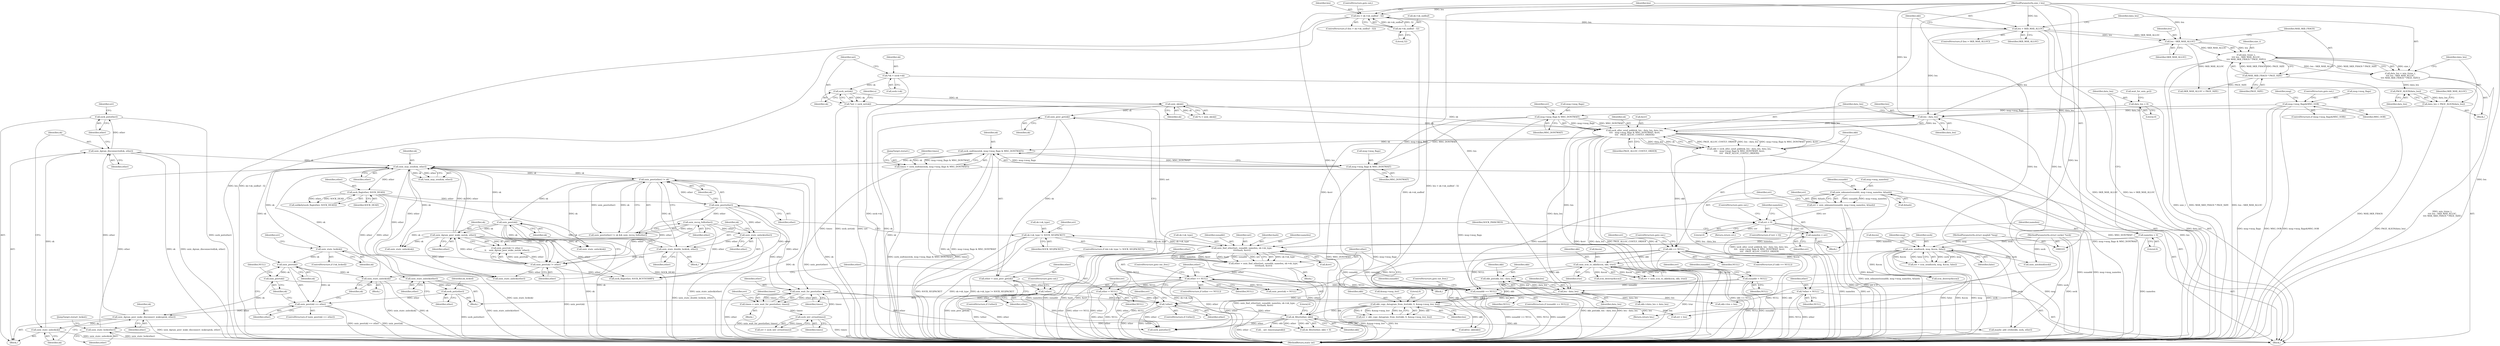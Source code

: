 digraph "0_linux_7d267278a9ece963d77eefec61630223fce08c6c_2@pointer" {
"1000433" [label="(Call,sock_put(other))"];
"1000430" [label="(Call,unix_dgram_disconnected(sk, other))"];
"1000428" [label="(Call,unix_state_unlock(sk))"];
"1000425" [label="(Call,unix_dgram_peer_wake_disconnect_wakeup(sk, other))"];
"1000422" [label="(Call,unix_peer(sk))"];
"1000417" [label="(Call,unix_peer(sk))"];
"1000393" [label="(Call,unix_may_send(sk, other))"];
"1000332" [label="(Call,sock_sndtimeo(sk, msg->msg_flags & MSG_DONTWAIT))"];
"1000266" [label="(Call,sock_alloc_send_pskb(sk, len - data_len, data_len,\n\t\t\t\t   msg->msg_flags & MSG_DONTWAIT, &err,\n\t\t\t\t   PAGE_ALLOC_COSTLY_ORDER))"];
"1000122" [label="(Call,unix_sk(sk))"];
"1000117" [label="(Call,sock_net(sk))"];
"1000109" [label="(Call,*sk = sock->sk)"];
"1000202" [label="(Call,unix_peer_get(sk))"];
"1000268" [label="(Call,len - data_len)"];
"1000250" [label="(Call,len - SKB_MAX_ALLOC)"];
"1000242" [label="(Call,len > SKB_MAX_ALLOC)"];
"1000233" [label="(Call,len > sk->sk_sndbuf - 32)"];
"1000106" [label="(MethodParameterIn,size_t len)"];
"1000235" [label="(Call,sk->sk_sndbuf - 32)"];
"1000139" [label="(Call,data_len = 0)"];
"1000256" [label="(Call,data_len = PAGE_ALIGN(data_len))"];
"1000258" [label="(Call,PAGE_ALIGN(data_len))"];
"1000246" [label="(Call,data_len = min_t(size_t,\n\t\t\t\t len - SKB_MAX_ALLOC,\n\t\t\t\t MAX_SKB_FRAGS * PAGE_SIZE))"];
"1000248" [label="(Call,min_t(size_t,\n\t\t\t\t len - SKB_MAX_ALLOC,\n\t\t\t\t MAX_SKB_FRAGS * PAGE_SIZE))"];
"1000253" [label="(Call,MAX_SKB_FRAGS * PAGE_SIZE)"];
"1000272" [label="(Call,msg->msg_flags & MSG_DONTWAIT)"];
"1000163" [label="(Call,msg->msg_flags&MSG_OOB)"];
"1000334" [label="(Call,msg->msg_flags & MSG_DONTWAIT)"];
"1000519" [label="(Call,unix_peer(sk))"];
"1000483" [label="(Call,unix_peer(other) != sk)"];
"1000484" [label="(Call,unix_peer(other))"];
"1000399" [label="(Call,sock_flag(other, SOCK_DEAD))"];
"1000513" [label="(Call,unix_state_double_lock(sk, other))"];
"1000511" [label="(Call,unix_state_unlock(other))"];
"1000487" [label="(Call,unix_recvq_full(other))"];
"1000522" [label="(Call,unix_dgram_peer_wake_me(sk, other))"];
"1000518" [label="(Call,unix_peer(sk) != other)"];
"1000441" [label="(Call,unix_state_unlock(sk))"];
"1000384" [label="(Call,unix_state_lock(other))"];
"1000372" [label="(Call,sk_filter(other, skb))"];
"1000341" [label="(Call,!other)"];
"1000125" [label="(Call,*other = NULL)"];
"1000495" [label="(Call,unix_wait_for_peer(other, timeo))"];
"1000330" [label="(Call,timeo = sock_sndtimeo(sk, msg->msg_flags & MSG_DONTWAIT))"];
"1000500" [label="(Call,sock_intr_errno(timeo))"];
"1000493" [label="(Call,timeo = unix_wait_for_peer(other, timeo))"];
"1000205" [label="(Call,!other)"];
"1000200" [label="(Call,other = unix_peer_get(sk))"];
"1000443" [label="(Call,other = NULL)"];
"1000366" [label="(Call,other == NULL)"];
"1000353" [label="(Call,other = unix_find_other(net, sunaddr, namelen, sk->sk_type,\n\t\t\t\t\thash, &err))"];
"1000355" [label="(Call,unix_find_other(net, sunaddr, namelen, sk->sk_type,\n\t\t\t\t\thash, &err))"];
"1000115" [label="(Call,*net = sock_net(sk))"];
"1000349" [label="(Call,sunaddr == NULL)"];
"1000193" [label="(Call,sunaddr = NULL)"];
"1000176" [label="(Call,unix_mkname(sunaddr, msg->msg_namelen, &hash))"];
"1000281" [label="(Call,skb == NULL)"];
"1000264" [label="(Call,skb = sock_alloc_send_pskb(sk, len - data_len, data_len,\n\t\t\t\t   msg->msg_flags & MSG_DONTWAIT, &err,\n\t\t\t\t   PAGE_ALLOC_COSTLY_ORDER))"];
"1000129" [label="(Call,namelen = 0)"];
"1000188" [label="(Call,namelen = err)"];
"1000184" [label="(Call,err < 0)"];
"1000174" [label="(Call,err = unix_mkname(sunaddr, msg->msg_namelen, &hash))"];
"1000462" [label="(Call,sk->sk_type != SOCK_SEQPACKET)"];
"1000319" [label="(Call,skb_copy_datagram_from_iter(skb, 0, &msg->msg_iter, len))"];
"1000302" [label="(Call,skb_put(skb, len - data_len))"];
"1000287" [label="(Call,unix_scm_to_skb(&scm, skb, true))"];
"1000146" [label="(Call,scm_send(sock, msg, &scm, false))"];
"1000104" [label="(MethodParameterIn,struct socket *sock)"];
"1000105" [label="(MethodParameterIn,struct msghdr *msg)"];
"1000304" [label="(Call,len - data_len)"];
"1000410" [label="(Call,unix_state_lock(sk))"];
"1000416" [label="(Call,unix_peer(sk) == other)"];
"1000405" [label="(Call,sock_put(other))"];
"1000403" [label="(Call,unix_state_unlock(other))"];
"1000342" [label="(Identifier,other)"];
"1000177" [label="(Identifier,sunaddr)"];
"1000305" [label="(Identifier,len)"];
"1000333" [label="(Identifier,sk)"];
"1000111" [label="(Call,sock->sk)"];
"1000321" [label="(Literal,0)"];
"1000235" [label="(Call,sk->sk_sndbuf - 32)"];
"1000350" [label="(Identifier,sunaddr)"];
"1000358" [label="(Identifier,namelen)"];
"1000469" [label="(Identifier,err)"];
"1000236" [label="(Call,sk->sk_sndbuf)"];
"1000485" [label="(Identifier,other)"];
"1000493" [label="(Call,timeo = unix_wait_for_peer(other, timeo))"];
"1000372" [label="(Call,sk_filter(other, skb))"];
"1000247" [label="(Identifier,data_len)"];
"1000496" [label="(Identifier,other)"];
"1000116" [label="(Identifier,net)"];
"1000375" [label="(Literal,0)"];
"1000400" [label="(Identifier,other)"];
"1000326" [label="(Identifier,len)"];
"1000171" [label="(Identifier,msg)"];
"1000288" [label="(Call,&scm)"];
"1000512" [label="(Identifier,other)"];
"1000443" [label="(Call,other = NULL)"];
"1000395" [label="(Identifier,other)"];
"1000234" [label="(Identifier,len)"];
"1000354" [label="(Identifier,other)"];
"1000131" [label="(Literal,0)"];
"1000415" [label="(ControlStructure,if (unix_peer(sk) == other))"];
"1000240" [label="(ControlStructure,goto out;)"];
"1000265" [label="(Identifier,skb)"];
"1000402" [label="(Block,)"];
"1000268" [label="(Call,len - data_len)"];
"1000304" [label="(Call,len - data_len)"];
"1000422" [label="(Call,unix_peer(sk))"];
"1000203" [label="(Identifier,sk)"];
"1000250" [label="(Call,len - SKB_MAX_ALLOC)"];
"1000232" [label="(ControlStructure,if (len > sk->sk_sndbuf - 32))"];
"1000403" [label="(Call,unix_state_unlock(other))"];
"1000462" [label="(Call,sk->sk_type != SOCK_SEQPACKET)"];
"1000285" [label="(Call,err = unix_scm_to_skb(&scm, skb, true))"];
"1000431" [label="(Identifier,sk)"];
"1000522" [label="(Call,unix_dgram_peer_wake_me(sk, other))"];
"1000520" [label="(Identifier,sk)"];
"1000445" [label="(Identifier,NULL)"];
"1000510" [label="(Block,)"];
"1000392" [label="(Call,!unix_may_send(sk, other))"];
"1000277" [label="(Call,&err)"];
"1000514" [label="(Identifier,sk)"];
"1000494" [label="(Identifier,timeo)"];
"1000255" [label="(Identifier,PAGE_SIZE)"];
"1000281" [label="(Call,skb == NULL)"];
"1000602" [label="(Call,scm_destroy(&scm))"];
"1000266" [label="(Call,sock_alloc_send_pskb(sk, len - data_len, data_len,\n\t\t\t\t   msg->msg_flags & MSG_DONTWAIT, &err,\n\t\t\t\t   PAGE_ALLOC_COSTLY_ORDER))"];
"1000269" [label="(Identifier,len)"];
"1000258" [label="(Call,PAGE_ALIGN(data_len))"];
"1000359" [label="(Call,sk->sk_type)"];
"1000413" [label="(Identifier,err)"];
"1000592" [label="(Call,unix_state_unlock(other))"];
"1000406" [label="(Identifier,other)"];
"1000147" [label="(Identifier,sock)"];
"1000498" [label="(Call,err = sock_intr_errno(timeo))"];
"1000595" [label="(Call,kfree_skb(skb))"];
"1000184" [label="(Call,err < 0)"];
"1000345" [label="(Identifier,err)"];
"1000118" [label="(Identifier,sk)"];
"1000104" [label="(MethodParameterIn,struct socket *sock)"];
"1000193" [label="(Call,sunaddr = NULL)"];
"1000320" [label="(Identifier,skb)"];
"1000420" [label="(Block,)"];
"1000357" [label="(Identifier,sunaddr)"];
"1000605" [label="(Return,return err;)"];
"1000109" [label="(Call,*sk = sock->sk)"];
"1000386" [label="(JumpTarget,restart_locked:)"];
"1000233" [label="(Call,len > sk->sk_sndbuf - 32)"];
"1000272" [label="(Call,msg->msg_flags & MSG_DONTWAIT)"];
"1000110" [label="(Identifier,sk)"];
"1000461" [label="(ControlStructure,if (sk->sk_type != SOCK_SEQPACKET))"];
"1000278" [label="(Identifier,err)"];
"1000262" [label="(Identifier,SKB_MAX_ALLOC)"];
"1000335" [label="(Call,msg->msg_flags)"];
"1000429" [label="(Identifier,sk)"];
"1000183" [label="(ControlStructure,if (err < 0))"];
"1000241" [label="(ControlStructure,if (len > SKB_MAX_ALLOC))"];
"1000495" [label="(Call,unix_wait_for_peer(other, timeo))"];
"1000151" [label="(Identifier,false)"];
"1000517" [label="(Call,unix_peer(sk) != other ||\n\t\t    unix_dgram_peer_wake_me(sk, other))"];
"1000348" [label="(ControlStructure,if (sunaddr == NULL))"];
"1000511" [label="(Call,unix_state_unlock(other))"];
"1000271" [label="(Identifier,data_len)"];
"1000249" [label="(Identifier,size_t)"];
"1000303" [label="(Identifier,skb)"];
"1000366" [label="(Call,other == NULL)"];
"1000192" [label="(Block,)"];
"1000500" [label="(Call,sock_intr_errno(timeo))"];
"1000548" [label="(Call,sock_flag(other, SOCK_RCVTSTAMP))"];
"1000322" [label="(Call,&msg->msg_iter)"];
"1000317" [label="(Call,err = skb_copy_datagram_from_iter(skb, 0, &msg->msg_iter, len))"];
"1000139" [label="(Call,data_len = 0)"];
"1000187" [label="(ControlStructure,goto out;)"];
"1000307" [label="(Call,skb->data_len = data_len)"];
"1000173" [label="(Block,)"];
"1000421" [label="(Call,unix_peer(sk) = NULL)"];
"1000115" [label="(Call,*net = sock_net(sk))"];
"1000280" [label="(ControlStructure,if (skb == NULL))"];
"1000270" [label="(Identifier,data_len)"];
"1000332" [label="(Call,sock_sndtimeo(sk, msg->msg_flags & MSG_DONTWAIT))"];
"1000343" [label="(Block,)"];
"1000338" [label="(Identifier,MSG_DONTWAIT)"];
"1000264" [label="(Call,skb = sock_alloc_send_pskb(sk, len - data_len, data_len,\n\t\t\t\t   msg->msg_flags & MSG_DONTWAIT, &err,\n\t\t\t\t   PAGE_ALLOC_COSTLY_ORDER))"];
"1000425" [label="(Call,unix_dgram_peer_wake_disconnect_wakeup(sk, other))"];
"1000466" [label="(Identifier,SOCK_SEQPACKET)"];
"1000393" [label="(Call,unix_may_send(sk, other))"];
"1000273" [label="(Call,msg->msg_flags)"];
"1000368" [label="(Identifier,NULL)"];
"1000405" [label="(Call,sock_put(other))"];
"1000309" [label="(Identifier,skb)"];
"1000130" [label="(Identifier,namelen)"];
"1000205" [label="(Call,!other)"];
"1000206" [label="(Identifier,other)"];
"1000129" [label="(Call,namelen = 0)"];
"1000194" [label="(Identifier,sunaddr)"];
"1000353" [label="(Call,other = unix_find_other(net, sunaddr, namelen, sk->sk_type,\n\t\t\t\t\thash, &err))"];
"1000284" [label="(ControlStructure,goto out;)"];
"1000416" [label="(Call,unix_peer(sk) == other)"];
"1000407" [label="(ControlStructure,if (!sk_locked))"];
"1000497" [label="(Identifier,timeo)"];
"1000409" [label="(Identifier,sk_locked)"];
"1000211" [label="(Identifier,SOCK_PASSCRED)"];
"1000398" [label="(Call,unlikely(sock_flag(other, SOCK_DEAD)))"];
"1000174" [label="(Call,err = unix_mkname(sunaddr, msg->msg_namelen, &hash))"];
"1000175" [label="(Identifier,err)"];
"1000424" [label="(Identifier,NULL)"];
"1000202" [label="(Call,unix_peer_get(sk))"];
"1000106" [label="(MethodParameterIn,size_t len)"];
"1000185" [label="(Identifier,err)"];
"1000340" [label="(ControlStructure,if (!other))"];
"1000168" [label="(ControlStructure,goto out;)"];
"1000411" [label="(Identifier,sk)"];
"1000585" [label="(Return,return len;)"];
"1000259" [label="(Identifier,data_len)"];
"1000524" [label="(Identifier,other)"];
"1000499" [label="(Identifier,err)"];
"1000188" [label="(Call,namelen = err)"];
"1000419" [label="(Identifier,other)"];
"1000189" [label="(Identifier,namelen)"];
"1000463" [label="(Call,sk->sk_type)"];
"1000302" [label="(Call,skb_put(skb, len - data_len))"];
"1000162" [label="(ControlStructure,if (msg->msg_flags&MSG_OOB))"];
"1000513" [label="(Call,unix_state_double_lock(sk, other))"];
"1000283" [label="(Identifier,NULL)"];
"1000367" [label="(Identifier,other)"];
"1000600" [label="(Call,sock_put(other))"];
"1000484" [label="(Call,unix_peer(other))"];
"1000267" [label="(Identifier,sk)"];
"1000486" [label="(Identifier,sk)"];
"1000245" [label="(Block,)"];
"1000254" [label="(Identifier,MAX_SKB_FRAGS)"];
"1000276" [label="(Identifier,MSG_DONTWAIT)"];
"1000501" [label="(Identifier,timeo)"];
"1000545" [label="(Call,unix_state_unlock(sk))"];
"1000291" [label="(Identifier,true)"];
"1000279" [label="(Identifier,PAGE_ALLOC_COSTLY_ORDER)"];
"1000146" [label="(Call,scm_send(sock, msg, &scm, false))"];
"1000190" [label="(Identifier,err)"];
"1000141" [label="(Literal,0)"];
"1000492" [label="(Block,)"];
"1000385" [label="(Identifier,other)"];
"1000341" [label="(Call,!other)"];
"1000433" [label="(Call,sock_put(other))"];
"1000121" [label="(Identifier,u)"];
"1000149" [label="(Call,&scm)"];
"1000207" [label="(ControlStructure,goto out;)"];
"1000120" [label="(Call,*u = unix_sk(sk))"];
"1000401" [label="(Identifier,SOCK_DEAD)"];
"1000483" [label="(Call,unix_peer(other) != sk)"];
"1000256" [label="(Call,data_len = PAGE_ALIGN(data_len))"];
"1000377" [label="(Call,err = len)"];
"1000428" [label="(Call,unix_state_unlock(sk))"];
"1000224" [label="(Call,unix_autobind(sock))"];
"1000246" [label="(Call,data_len = min_t(size_t,\n\t\t\t\t len - SKB_MAX_ALLOC,\n\t\t\t\t MAX_SKB_FRAGS * PAGE_SIZE))"];
"1000239" [label="(Literal,32)"];
"1000523" [label="(Identifier,sk)"];
"1000351" [label="(Identifier,NULL)"];
"1000195" [label="(Identifier,NULL)"];
"1000107" [label="(Block,)"];
"1000356" [label="(Identifier,net)"];
"1000282" [label="(Identifier,skb)"];
"1000362" [label="(Identifier,hash)"];
"1000181" [label="(Call,&hash)"];
"1000167" [label="(Identifier,MSG_OOB)"];
"1000519" [label="(Call,unix_peer(sk))"];
"1000178" [label="(Call,msg->msg_namelen)"];
"1000243" [label="(Identifier,len)"];
"1000253" [label="(Call,MAX_SKB_FRAGS * PAGE_SIZE)"];
"1000410" [label="(Call,unix_state_lock(sk))"];
"1000394" [label="(Identifier,sk)"];
"1000373" [label="(Identifier,other)"];
"1000290" [label="(Identifier,skb)"];
"1000426" [label="(Identifier,sk)"];
"1000352" [label="(ControlStructure,goto out_free;)"];
"1000204" [label="(ControlStructure,if (!other))"];
"1000404" [label="(Identifier,other)"];
"1000186" [label="(Literal,0)"];
"1000349" [label="(Call,sunaddr == NULL)"];
"1000447" [label="(Identifier,err)"];
"1000440" [label="(Block,)"];
"1000553" [label="(Call,maybe_add_creds(skb, sock, other))"];
"1000334" [label="(Call,msg->msg_flags & MSG_DONTWAIT)"];
"1000176" [label="(Call,unix_mkname(sunaddr, msg->msg_namelen, &hash))"];
"1000261" [label="(Call,SKB_MAX_ALLOC < PAGE_SIZE)"];
"1000330" [label="(Call,timeo = sock_sndtimeo(sk, msg->msg_flags & MSG_DONTWAIT))"];
"1000257" [label="(Identifier,data_len)"];
"1000444" [label="(Identifier,other)"];
"1000365" [label="(ControlStructure,if (other == NULL))"];
"1000148" [label="(Identifier,msg)"];
"1000163" [label="(Call,msg->msg_flags&MSG_OOB)"];
"1000482" [label="(Call,unix_peer(other) != sk && unix_recvq_full(other))"];
"1000244" [label="(Identifier,SKB_MAX_ALLOC)"];
"1000521" [label="(Identifier,other)"];
"1000590" [label="(Call,unix_state_unlock(sk))"];
"1000117" [label="(Call,sock_net(sk))"];
"1000436" [label="(Identifier,err)"];
"1000312" [label="(Call,skb->len = len)"];
"1000384" [label="(Call,unix_state_lock(other))"];
"1000369" [label="(ControlStructure,goto out_free;)"];
"1000140" [label="(Identifier,data_len)"];
"1000127" [label="(Identifier,NULL)"];
"1000518" [label="(Call,unix_peer(sk) != other)"];
"1000252" [label="(Identifier,SKB_MAX_ALLOC)"];
"1000339" [label="(JumpTarget,restart:)"];
"1000399" [label="(Call,sock_flag(other, SOCK_DEAD))"];
"1000434" [label="(Identifier,other)"];
"1000371" [label="(Call,sk_filter(other, skb) < 0)"];
"1000487" [label="(Call,unix_recvq_full(other))"];
"1000441" [label="(Call,unix_state_unlock(sk))"];
"1000144" [label="(Call,err = scm_send(sock, msg, &scm, false))"];
"1000126" [label="(Identifier,other)"];
"1000442" [label="(Identifier,sk)"];
"1000201" [label="(Identifier,other)"];
"1000427" [label="(Identifier,other)"];
"1000242" [label="(Call,len > SKB_MAX_ALLOC)"];
"1000319" [label="(Call,skb_copy_datagram_from_iter(skb, 0, &msg->msg_iter, len))"];
"1000363" [label="(Call,&err)"];
"1000430" [label="(Call,unix_dgram_disconnected(sk, other))"];
"1000164" [label="(Call,msg->msg_flags)"];
"1000607" [label="(MethodReturn,static int)"];
"1000374" [label="(Identifier,skb)"];
"1000125" [label="(Call,*other = NULL)"];
"1000331" [label="(Identifier,timeo)"];
"1000306" [label="(Identifier,data_len)"];
"1000582" [label="(Call,scm_destroy(&scm))"];
"1000423" [label="(Identifier,sk)"];
"1000355" [label="(Call,unix_find_other(net, sunaddr, namelen, sk->sk_type,\n\t\t\t\t\thash, &err))"];
"1000432" [label="(Identifier,other)"];
"1000123" [label="(Identifier,sk)"];
"1000200" [label="(Call,other = unix_peer_get(sk))"];
"1000417" [label="(Call,unix_peer(sk))"];
"1000251" [label="(Identifier,len)"];
"1000197" [label="(Identifier,err)"];
"1000286" [label="(Identifier,err)"];
"1000287" [label="(Call,unix_scm_to_skb(&scm, skb, true))"];
"1000105" [label="(MethodParameterIn,struct msghdr *msg)"];
"1000248" [label="(Call,min_t(size_t,\n\t\t\t\t len - SKB_MAX_ALLOC,\n\t\t\t\t MAX_SKB_FRAGS * PAGE_SIZE))"];
"1000488" [label="(Identifier,other)"];
"1000515" [label="(Identifier,other)"];
"1000418" [label="(Identifier,sk)"];
"1000122" [label="(Call,unix_sk(sk))"];
"1000551" [label="(Call,__net_timestamp(skb))"];
"1000143" [label="(Call,wait_for_unix_gc())"];
"1000433" -> "1000420"  [label="AST: "];
"1000433" -> "1000434"  [label="CFG: "];
"1000434" -> "1000433"  [label="AST: "];
"1000436" -> "1000433"  [label="CFG: "];
"1000433" -> "1000607"  [label="DDG: sock_put(other)"];
"1000430" -> "1000433"  [label="DDG: other"];
"1000430" -> "1000420"  [label="AST: "];
"1000430" -> "1000432"  [label="CFG: "];
"1000431" -> "1000430"  [label="AST: "];
"1000432" -> "1000430"  [label="AST: "];
"1000434" -> "1000430"  [label="CFG: "];
"1000430" -> "1000607"  [label="DDG: sk"];
"1000430" -> "1000607"  [label="DDG: unix_dgram_disconnected(sk, other)"];
"1000430" -> "1000393"  [label="DDG: sk"];
"1000428" -> "1000430"  [label="DDG: sk"];
"1000425" -> "1000430"  [label="DDG: other"];
"1000428" -> "1000420"  [label="AST: "];
"1000428" -> "1000429"  [label="CFG: "];
"1000429" -> "1000428"  [label="AST: "];
"1000431" -> "1000428"  [label="CFG: "];
"1000428" -> "1000607"  [label="DDG: unix_state_unlock(sk)"];
"1000425" -> "1000428"  [label="DDG: sk"];
"1000425" -> "1000420"  [label="AST: "];
"1000425" -> "1000427"  [label="CFG: "];
"1000426" -> "1000425"  [label="AST: "];
"1000427" -> "1000425"  [label="AST: "];
"1000429" -> "1000425"  [label="CFG: "];
"1000425" -> "1000607"  [label="DDG: unix_dgram_peer_wake_disconnect_wakeup(sk, other)"];
"1000422" -> "1000425"  [label="DDG: sk"];
"1000416" -> "1000425"  [label="DDG: other"];
"1000422" -> "1000421"  [label="AST: "];
"1000422" -> "1000423"  [label="CFG: "];
"1000423" -> "1000422"  [label="AST: "];
"1000424" -> "1000422"  [label="CFG: "];
"1000417" -> "1000422"  [label="DDG: sk"];
"1000417" -> "1000416"  [label="AST: "];
"1000417" -> "1000418"  [label="CFG: "];
"1000418" -> "1000417"  [label="AST: "];
"1000419" -> "1000417"  [label="CFG: "];
"1000417" -> "1000416"  [label="DDG: sk"];
"1000393" -> "1000417"  [label="DDG: sk"];
"1000410" -> "1000417"  [label="DDG: sk"];
"1000417" -> "1000441"  [label="DDG: sk"];
"1000393" -> "1000392"  [label="AST: "];
"1000393" -> "1000395"  [label="CFG: "];
"1000394" -> "1000393"  [label="AST: "];
"1000395" -> "1000393"  [label="AST: "];
"1000392" -> "1000393"  [label="CFG: "];
"1000393" -> "1000607"  [label="DDG: sk"];
"1000393" -> "1000392"  [label="DDG: sk"];
"1000393" -> "1000392"  [label="DDG: other"];
"1000332" -> "1000393"  [label="DDG: sk"];
"1000519" -> "1000393"  [label="DDG: sk"];
"1000522" -> "1000393"  [label="DDG: sk"];
"1000522" -> "1000393"  [label="DDG: other"];
"1000441" -> "1000393"  [label="DDG: sk"];
"1000483" -> "1000393"  [label="DDG: sk"];
"1000518" -> "1000393"  [label="DDG: other"];
"1000384" -> "1000393"  [label="DDG: other"];
"1000393" -> "1000399"  [label="DDG: other"];
"1000393" -> "1000410"  [label="DDG: sk"];
"1000393" -> "1000483"  [label="DDG: sk"];
"1000393" -> "1000590"  [label="DDG: sk"];
"1000393" -> "1000592"  [label="DDG: other"];
"1000332" -> "1000330"  [label="AST: "];
"1000332" -> "1000334"  [label="CFG: "];
"1000333" -> "1000332"  [label="AST: "];
"1000334" -> "1000332"  [label="AST: "];
"1000330" -> "1000332"  [label="CFG: "];
"1000332" -> "1000607"  [label="DDG: msg->msg_flags & MSG_DONTWAIT"];
"1000332" -> "1000607"  [label="DDG: sk"];
"1000332" -> "1000330"  [label="DDG: sk"];
"1000332" -> "1000330"  [label="DDG: msg->msg_flags & MSG_DONTWAIT"];
"1000266" -> "1000332"  [label="DDG: sk"];
"1000334" -> "1000332"  [label="DDG: msg->msg_flags"];
"1000334" -> "1000332"  [label="DDG: MSG_DONTWAIT"];
"1000266" -> "1000264"  [label="AST: "];
"1000266" -> "1000279"  [label="CFG: "];
"1000267" -> "1000266"  [label="AST: "];
"1000268" -> "1000266"  [label="AST: "];
"1000271" -> "1000266"  [label="AST: "];
"1000272" -> "1000266"  [label="AST: "];
"1000277" -> "1000266"  [label="AST: "];
"1000279" -> "1000266"  [label="AST: "];
"1000264" -> "1000266"  [label="CFG: "];
"1000266" -> "1000607"  [label="DDG: sk"];
"1000266" -> "1000607"  [label="DDG: len - data_len"];
"1000266" -> "1000607"  [label="DDG: &err"];
"1000266" -> "1000607"  [label="DDG: msg->msg_flags & MSG_DONTWAIT"];
"1000266" -> "1000607"  [label="DDG: data_len"];
"1000266" -> "1000607"  [label="DDG: PAGE_ALLOC_COSTLY_ORDER"];
"1000266" -> "1000264"  [label="DDG: PAGE_ALLOC_COSTLY_ORDER"];
"1000266" -> "1000264"  [label="DDG: len - data_len"];
"1000266" -> "1000264"  [label="DDG: msg->msg_flags & MSG_DONTWAIT"];
"1000266" -> "1000264"  [label="DDG: &err"];
"1000266" -> "1000264"  [label="DDG: data_len"];
"1000266" -> "1000264"  [label="DDG: sk"];
"1000122" -> "1000266"  [label="DDG: sk"];
"1000202" -> "1000266"  [label="DDG: sk"];
"1000268" -> "1000266"  [label="DDG: len"];
"1000268" -> "1000266"  [label="DDG: data_len"];
"1000272" -> "1000266"  [label="DDG: msg->msg_flags"];
"1000272" -> "1000266"  [label="DDG: MSG_DONTWAIT"];
"1000266" -> "1000304"  [label="DDG: data_len"];
"1000266" -> "1000355"  [label="DDG: &err"];
"1000122" -> "1000120"  [label="AST: "];
"1000122" -> "1000123"  [label="CFG: "];
"1000123" -> "1000122"  [label="AST: "];
"1000120" -> "1000122"  [label="CFG: "];
"1000122" -> "1000607"  [label="DDG: sk"];
"1000122" -> "1000120"  [label="DDG: sk"];
"1000117" -> "1000122"  [label="DDG: sk"];
"1000122" -> "1000202"  [label="DDG: sk"];
"1000117" -> "1000115"  [label="AST: "];
"1000117" -> "1000118"  [label="CFG: "];
"1000118" -> "1000117"  [label="AST: "];
"1000115" -> "1000117"  [label="CFG: "];
"1000117" -> "1000115"  [label="DDG: sk"];
"1000109" -> "1000117"  [label="DDG: sk"];
"1000109" -> "1000107"  [label="AST: "];
"1000109" -> "1000111"  [label="CFG: "];
"1000110" -> "1000109"  [label="AST: "];
"1000111" -> "1000109"  [label="AST: "];
"1000116" -> "1000109"  [label="CFG: "];
"1000109" -> "1000607"  [label="DDG: sock->sk"];
"1000202" -> "1000200"  [label="AST: "];
"1000202" -> "1000203"  [label="CFG: "];
"1000203" -> "1000202"  [label="AST: "];
"1000200" -> "1000202"  [label="CFG: "];
"1000202" -> "1000607"  [label="DDG: sk"];
"1000202" -> "1000200"  [label="DDG: sk"];
"1000268" -> "1000270"  [label="CFG: "];
"1000269" -> "1000268"  [label="AST: "];
"1000270" -> "1000268"  [label="AST: "];
"1000271" -> "1000268"  [label="CFG: "];
"1000268" -> "1000607"  [label="DDG: len"];
"1000250" -> "1000268"  [label="DDG: len"];
"1000242" -> "1000268"  [label="DDG: len"];
"1000106" -> "1000268"  [label="DDG: len"];
"1000139" -> "1000268"  [label="DDG: data_len"];
"1000256" -> "1000268"  [label="DDG: data_len"];
"1000268" -> "1000304"  [label="DDG: len"];
"1000250" -> "1000248"  [label="AST: "];
"1000250" -> "1000252"  [label="CFG: "];
"1000251" -> "1000250"  [label="AST: "];
"1000252" -> "1000250"  [label="AST: "];
"1000254" -> "1000250"  [label="CFG: "];
"1000250" -> "1000248"  [label="DDG: len"];
"1000250" -> "1000248"  [label="DDG: SKB_MAX_ALLOC"];
"1000242" -> "1000250"  [label="DDG: len"];
"1000242" -> "1000250"  [label="DDG: SKB_MAX_ALLOC"];
"1000106" -> "1000250"  [label="DDG: len"];
"1000250" -> "1000261"  [label="DDG: SKB_MAX_ALLOC"];
"1000242" -> "1000241"  [label="AST: "];
"1000242" -> "1000244"  [label="CFG: "];
"1000243" -> "1000242"  [label="AST: "];
"1000244" -> "1000242"  [label="AST: "];
"1000247" -> "1000242"  [label="CFG: "];
"1000265" -> "1000242"  [label="CFG: "];
"1000242" -> "1000607"  [label="DDG: len > SKB_MAX_ALLOC"];
"1000242" -> "1000607"  [label="DDG: SKB_MAX_ALLOC"];
"1000233" -> "1000242"  [label="DDG: len"];
"1000106" -> "1000242"  [label="DDG: len"];
"1000233" -> "1000232"  [label="AST: "];
"1000233" -> "1000235"  [label="CFG: "];
"1000234" -> "1000233"  [label="AST: "];
"1000235" -> "1000233"  [label="AST: "];
"1000240" -> "1000233"  [label="CFG: "];
"1000243" -> "1000233"  [label="CFG: "];
"1000233" -> "1000607"  [label="DDG: len > sk->sk_sndbuf - 32"];
"1000233" -> "1000607"  [label="DDG: sk->sk_sndbuf - 32"];
"1000233" -> "1000607"  [label="DDG: len"];
"1000106" -> "1000233"  [label="DDG: len"];
"1000235" -> "1000233"  [label="DDG: sk->sk_sndbuf"];
"1000235" -> "1000233"  [label="DDG: 32"];
"1000106" -> "1000103"  [label="AST: "];
"1000106" -> "1000607"  [label="DDG: len"];
"1000106" -> "1000304"  [label="DDG: len"];
"1000106" -> "1000312"  [label="DDG: len"];
"1000106" -> "1000319"  [label="DDG: len"];
"1000106" -> "1000377"  [label="DDG: len"];
"1000106" -> "1000585"  [label="DDG: len"];
"1000235" -> "1000239"  [label="CFG: "];
"1000236" -> "1000235"  [label="AST: "];
"1000239" -> "1000235"  [label="AST: "];
"1000235" -> "1000607"  [label="DDG: sk->sk_sndbuf"];
"1000139" -> "1000107"  [label="AST: "];
"1000139" -> "1000141"  [label="CFG: "];
"1000140" -> "1000139"  [label="AST: "];
"1000141" -> "1000139"  [label="AST: "];
"1000143" -> "1000139"  [label="CFG: "];
"1000139" -> "1000607"  [label="DDG: data_len"];
"1000256" -> "1000245"  [label="AST: "];
"1000256" -> "1000258"  [label="CFG: "];
"1000257" -> "1000256"  [label="AST: "];
"1000258" -> "1000256"  [label="AST: "];
"1000262" -> "1000256"  [label="CFG: "];
"1000256" -> "1000607"  [label="DDG: PAGE_ALIGN(data_len)"];
"1000258" -> "1000256"  [label="DDG: data_len"];
"1000258" -> "1000259"  [label="CFG: "];
"1000259" -> "1000258"  [label="AST: "];
"1000246" -> "1000258"  [label="DDG: data_len"];
"1000246" -> "1000245"  [label="AST: "];
"1000246" -> "1000248"  [label="CFG: "];
"1000247" -> "1000246"  [label="AST: "];
"1000248" -> "1000246"  [label="AST: "];
"1000257" -> "1000246"  [label="CFG: "];
"1000246" -> "1000607"  [label="DDG: min_t(size_t,\n\t\t\t\t len - SKB_MAX_ALLOC,\n\t\t\t\t MAX_SKB_FRAGS * PAGE_SIZE)"];
"1000248" -> "1000246"  [label="DDG: size_t"];
"1000248" -> "1000246"  [label="DDG: len - SKB_MAX_ALLOC"];
"1000248" -> "1000246"  [label="DDG: MAX_SKB_FRAGS * PAGE_SIZE"];
"1000248" -> "1000253"  [label="CFG: "];
"1000249" -> "1000248"  [label="AST: "];
"1000253" -> "1000248"  [label="AST: "];
"1000248" -> "1000607"  [label="DDG: MAX_SKB_FRAGS * PAGE_SIZE"];
"1000248" -> "1000607"  [label="DDG: len - SKB_MAX_ALLOC"];
"1000248" -> "1000607"  [label="DDG: size_t"];
"1000253" -> "1000248"  [label="DDG: MAX_SKB_FRAGS"];
"1000253" -> "1000248"  [label="DDG: PAGE_SIZE"];
"1000253" -> "1000255"  [label="CFG: "];
"1000254" -> "1000253"  [label="AST: "];
"1000255" -> "1000253"  [label="AST: "];
"1000253" -> "1000607"  [label="DDG: MAX_SKB_FRAGS"];
"1000253" -> "1000261"  [label="DDG: PAGE_SIZE"];
"1000272" -> "1000276"  [label="CFG: "];
"1000273" -> "1000272"  [label="AST: "];
"1000276" -> "1000272"  [label="AST: "];
"1000278" -> "1000272"  [label="CFG: "];
"1000272" -> "1000607"  [label="DDG: MSG_DONTWAIT"];
"1000272" -> "1000607"  [label="DDG: msg->msg_flags"];
"1000163" -> "1000272"  [label="DDG: msg->msg_flags"];
"1000272" -> "1000334"  [label="DDG: msg->msg_flags"];
"1000272" -> "1000334"  [label="DDG: MSG_DONTWAIT"];
"1000163" -> "1000162"  [label="AST: "];
"1000163" -> "1000167"  [label="CFG: "];
"1000164" -> "1000163"  [label="AST: "];
"1000167" -> "1000163"  [label="AST: "];
"1000168" -> "1000163"  [label="CFG: "];
"1000171" -> "1000163"  [label="CFG: "];
"1000163" -> "1000607"  [label="DDG: msg->msg_flags"];
"1000163" -> "1000607"  [label="DDG: MSG_OOB"];
"1000163" -> "1000607"  [label="DDG: msg->msg_flags&MSG_OOB"];
"1000334" -> "1000338"  [label="CFG: "];
"1000335" -> "1000334"  [label="AST: "];
"1000338" -> "1000334"  [label="AST: "];
"1000334" -> "1000607"  [label="DDG: MSG_DONTWAIT"];
"1000334" -> "1000607"  [label="DDG: msg->msg_flags"];
"1000519" -> "1000518"  [label="AST: "];
"1000519" -> "1000520"  [label="CFG: "];
"1000520" -> "1000519"  [label="AST: "];
"1000521" -> "1000519"  [label="CFG: "];
"1000519" -> "1000607"  [label="DDG: sk"];
"1000519" -> "1000518"  [label="DDG: sk"];
"1000483" -> "1000519"  [label="DDG: sk"];
"1000513" -> "1000519"  [label="DDG: sk"];
"1000519" -> "1000522"  [label="DDG: sk"];
"1000519" -> "1000545"  [label="DDG: sk"];
"1000519" -> "1000590"  [label="DDG: sk"];
"1000483" -> "1000482"  [label="AST: "];
"1000483" -> "1000486"  [label="CFG: "];
"1000484" -> "1000483"  [label="AST: "];
"1000486" -> "1000483"  [label="AST: "];
"1000488" -> "1000483"  [label="CFG: "];
"1000482" -> "1000483"  [label="CFG: "];
"1000483" -> "1000607"  [label="DDG: sk"];
"1000483" -> "1000607"  [label="DDG: unix_peer(other)"];
"1000483" -> "1000482"  [label="DDG: unix_peer(other)"];
"1000483" -> "1000482"  [label="DDG: sk"];
"1000484" -> "1000483"  [label="DDG: other"];
"1000483" -> "1000513"  [label="DDG: sk"];
"1000483" -> "1000545"  [label="DDG: sk"];
"1000484" -> "1000485"  [label="CFG: "];
"1000485" -> "1000484"  [label="AST: "];
"1000486" -> "1000484"  [label="CFG: "];
"1000399" -> "1000484"  [label="DDG: other"];
"1000484" -> "1000487"  [label="DDG: other"];
"1000484" -> "1000495"  [label="DDG: other"];
"1000484" -> "1000511"  [label="DDG: other"];
"1000484" -> "1000518"  [label="DDG: other"];
"1000484" -> "1000548"  [label="DDG: other"];
"1000399" -> "1000398"  [label="AST: "];
"1000399" -> "1000401"  [label="CFG: "];
"1000400" -> "1000399"  [label="AST: "];
"1000401" -> "1000399"  [label="AST: "];
"1000398" -> "1000399"  [label="CFG: "];
"1000399" -> "1000607"  [label="DDG: SOCK_DEAD"];
"1000399" -> "1000398"  [label="DDG: other"];
"1000399" -> "1000398"  [label="DDG: SOCK_DEAD"];
"1000399" -> "1000403"  [label="DDG: other"];
"1000399" -> "1000592"  [label="DDG: other"];
"1000513" -> "1000510"  [label="AST: "];
"1000513" -> "1000515"  [label="CFG: "];
"1000514" -> "1000513"  [label="AST: "];
"1000515" -> "1000513"  [label="AST: "];
"1000520" -> "1000513"  [label="CFG: "];
"1000513" -> "1000607"  [label="DDG: unix_state_double_lock(sk, other)"];
"1000511" -> "1000513"  [label="DDG: other"];
"1000513" -> "1000518"  [label="DDG: other"];
"1000511" -> "1000510"  [label="AST: "];
"1000511" -> "1000512"  [label="CFG: "];
"1000512" -> "1000511"  [label="AST: "];
"1000514" -> "1000511"  [label="CFG: "];
"1000511" -> "1000607"  [label="DDG: unix_state_unlock(other)"];
"1000487" -> "1000511"  [label="DDG: other"];
"1000487" -> "1000482"  [label="AST: "];
"1000487" -> "1000488"  [label="CFG: "];
"1000488" -> "1000487"  [label="AST: "];
"1000482" -> "1000487"  [label="CFG: "];
"1000487" -> "1000482"  [label="DDG: other"];
"1000487" -> "1000495"  [label="DDG: other"];
"1000487" -> "1000518"  [label="DDG: other"];
"1000487" -> "1000548"  [label="DDG: other"];
"1000522" -> "1000517"  [label="AST: "];
"1000522" -> "1000524"  [label="CFG: "];
"1000523" -> "1000522"  [label="AST: "];
"1000524" -> "1000522"  [label="AST: "];
"1000517" -> "1000522"  [label="CFG: "];
"1000522" -> "1000607"  [label="DDG: sk"];
"1000522" -> "1000517"  [label="DDG: sk"];
"1000522" -> "1000517"  [label="DDG: other"];
"1000518" -> "1000522"  [label="DDG: other"];
"1000522" -> "1000545"  [label="DDG: sk"];
"1000522" -> "1000548"  [label="DDG: other"];
"1000522" -> "1000590"  [label="DDG: sk"];
"1000522" -> "1000592"  [label="DDG: other"];
"1000518" -> "1000517"  [label="AST: "];
"1000518" -> "1000521"  [label="CFG: "];
"1000521" -> "1000518"  [label="AST: "];
"1000523" -> "1000518"  [label="CFG: "];
"1000517" -> "1000518"  [label="CFG: "];
"1000518" -> "1000607"  [label="DDG: unix_peer(sk)"];
"1000518" -> "1000517"  [label="DDG: unix_peer(sk)"];
"1000518" -> "1000517"  [label="DDG: other"];
"1000518" -> "1000548"  [label="DDG: other"];
"1000518" -> "1000592"  [label="DDG: other"];
"1000441" -> "1000440"  [label="AST: "];
"1000441" -> "1000442"  [label="CFG: "];
"1000442" -> "1000441"  [label="AST: "];
"1000444" -> "1000441"  [label="CFG: "];
"1000441" -> "1000607"  [label="DDG: sk"];
"1000441" -> "1000607"  [label="DDG: unix_state_unlock(sk)"];
"1000384" -> "1000107"  [label="AST: "];
"1000384" -> "1000385"  [label="CFG: "];
"1000385" -> "1000384"  [label="AST: "];
"1000386" -> "1000384"  [label="CFG: "];
"1000384" -> "1000607"  [label="DDG: unix_state_lock(other)"];
"1000372" -> "1000384"  [label="DDG: other"];
"1000372" -> "1000371"  [label="AST: "];
"1000372" -> "1000374"  [label="CFG: "];
"1000373" -> "1000372"  [label="AST: "];
"1000374" -> "1000372"  [label="AST: "];
"1000375" -> "1000372"  [label="CFG: "];
"1000372" -> "1000607"  [label="DDG: other"];
"1000372" -> "1000371"  [label="DDG: other"];
"1000372" -> "1000371"  [label="DDG: skb"];
"1000341" -> "1000372"  [label="DDG: other"];
"1000366" -> "1000372"  [label="DDG: other"];
"1000319" -> "1000372"  [label="DDG: skb"];
"1000372" -> "1000551"  [label="DDG: skb"];
"1000372" -> "1000553"  [label="DDG: skb"];
"1000372" -> "1000595"  [label="DDG: skb"];
"1000372" -> "1000600"  [label="DDG: other"];
"1000341" -> "1000340"  [label="AST: "];
"1000341" -> "1000342"  [label="CFG: "];
"1000342" -> "1000341"  [label="AST: "];
"1000345" -> "1000341"  [label="CFG: "];
"1000373" -> "1000341"  [label="CFG: "];
"1000341" -> "1000607"  [label="DDG: other"];
"1000341" -> "1000607"  [label="DDG: !other"];
"1000125" -> "1000341"  [label="DDG: other"];
"1000495" -> "1000341"  [label="DDG: other"];
"1000205" -> "1000341"  [label="DDG: other"];
"1000443" -> "1000341"  [label="DDG: other"];
"1000341" -> "1000600"  [label="DDG: other"];
"1000125" -> "1000107"  [label="AST: "];
"1000125" -> "1000127"  [label="CFG: "];
"1000126" -> "1000125"  [label="AST: "];
"1000127" -> "1000125"  [label="AST: "];
"1000130" -> "1000125"  [label="CFG: "];
"1000125" -> "1000607"  [label="DDG: other"];
"1000125" -> "1000607"  [label="DDG: NULL"];
"1000125" -> "1000600"  [label="DDG: other"];
"1000495" -> "1000493"  [label="AST: "];
"1000495" -> "1000497"  [label="CFG: "];
"1000496" -> "1000495"  [label="AST: "];
"1000497" -> "1000495"  [label="AST: "];
"1000493" -> "1000495"  [label="CFG: "];
"1000495" -> "1000607"  [label="DDG: other"];
"1000495" -> "1000493"  [label="DDG: other"];
"1000495" -> "1000493"  [label="DDG: timeo"];
"1000330" -> "1000495"  [label="DDG: timeo"];
"1000500" -> "1000495"  [label="DDG: timeo"];
"1000495" -> "1000600"  [label="DDG: other"];
"1000330" -> "1000107"  [label="AST: "];
"1000331" -> "1000330"  [label="AST: "];
"1000339" -> "1000330"  [label="CFG: "];
"1000330" -> "1000607"  [label="DDG: timeo"];
"1000330" -> "1000607"  [label="DDG: sock_sndtimeo(sk, msg->msg_flags & MSG_DONTWAIT)"];
"1000500" -> "1000498"  [label="AST: "];
"1000500" -> "1000501"  [label="CFG: "];
"1000501" -> "1000500"  [label="AST: "];
"1000498" -> "1000500"  [label="CFG: "];
"1000500" -> "1000607"  [label="DDG: timeo"];
"1000500" -> "1000498"  [label="DDG: timeo"];
"1000493" -> "1000500"  [label="DDG: timeo"];
"1000493" -> "1000492"  [label="AST: "];
"1000494" -> "1000493"  [label="AST: "];
"1000499" -> "1000493"  [label="CFG: "];
"1000493" -> "1000607"  [label="DDG: unix_wait_for_peer(other, timeo)"];
"1000205" -> "1000204"  [label="AST: "];
"1000205" -> "1000206"  [label="CFG: "];
"1000206" -> "1000205"  [label="AST: "];
"1000207" -> "1000205"  [label="CFG: "];
"1000211" -> "1000205"  [label="CFG: "];
"1000205" -> "1000607"  [label="DDG: other"];
"1000205" -> "1000607"  [label="DDG: !other"];
"1000200" -> "1000205"  [label="DDG: other"];
"1000205" -> "1000600"  [label="DDG: other"];
"1000200" -> "1000192"  [label="AST: "];
"1000201" -> "1000200"  [label="AST: "];
"1000206" -> "1000200"  [label="CFG: "];
"1000200" -> "1000607"  [label="DDG: unix_peer_get(sk)"];
"1000443" -> "1000402"  [label="AST: "];
"1000443" -> "1000445"  [label="CFG: "];
"1000444" -> "1000443"  [label="AST: "];
"1000445" -> "1000443"  [label="AST: "];
"1000447" -> "1000443"  [label="CFG: "];
"1000443" -> "1000607"  [label="DDG: NULL"];
"1000443" -> "1000607"  [label="DDG: other"];
"1000366" -> "1000443"  [label="DDG: NULL"];
"1000281" -> "1000443"  [label="DDG: NULL"];
"1000443" -> "1000600"  [label="DDG: other"];
"1000366" -> "1000365"  [label="AST: "];
"1000366" -> "1000368"  [label="CFG: "];
"1000367" -> "1000366"  [label="AST: "];
"1000368" -> "1000366"  [label="AST: "];
"1000369" -> "1000366"  [label="CFG: "];
"1000373" -> "1000366"  [label="CFG: "];
"1000366" -> "1000607"  [label="DDG: NULL"];
"1000366" -> "1000607"  [label="DDG: other"];
"1000366" -> "1000607"  [label="DDG: other == NULL"];
"1000366" -> "1000349"  [label="DDG: NULL"];
"1000353" -> "1000366"  [label="DDG: other"];
"1000349" -> "1000366"  [label="DDG: NULL"];
"1000366" -> "1000421"  [label="DDG: NULL"];
"1000366" -> "1000600"  [label="DDG: other"];
"1000353" -> "1000343"  [label="AST: "];
"1000353" -> "1000355"  [label="CFG: "];
"1000354" -> "1000353"  [label="AST: "];
"1000355" -> "1000353"  [label="AST: "];
"1000367" -> "1000353"  [label="CFG: "];
"1000353" -> "1000607"  [label="DDG: unix_find_other(net, sunaddr, namelen, sk->sk_type,\n\t\t\t\t\thash, &err)"];
"1000355" -> "1000353"  [label="DDG: sk->sk_type"];
"1000355" -> "1000353"  [label="DDG: namelen"];
"1000355" -> "1000353"  [label="DDG: &err"];
"1000355" -> "1000353"  [label="DDG: hash"];
"1000355" -> "1000353"  [label="DDG: sunaddr"];
"1000355" -> "1000353"  [label="DDG: net"];
"1000355" -> "1000363"  [label="CFG: "];
"1000356" -> "1000355"  [label="AST: "];
"1000357" -> "1000355"  [label="AST: "];
"1000358" -> "1000355"  [label="AST: "];
"1000359" -> "1000355"  [label="AST: "];
"1000362" -> "1000355"  [label="AST: "];
"1000363" -> "1000355"  [label="AST: "];
"1000355" -> "1000607"  [label="DDG: net"];
"1000355" -> "1000607"  [label="DDG: sunaddr"];
"1000355" -> "1000607"  [label="DDG: namelen"];
"1000355" -> "1000607"  [label="DDG: hash"];
"1000355" -> "1000607"  [label="DDG: &err"];
"1000355" -> "1000607"  [label="DDG: sk->sk_type"];
"1000355" -> "1000349"  [label="DDG: sunaddr"];
"1000115" -> "1000355"  [label="DDG: net"];
"1000349" -> "1000355"  [label="DDG: sunaddr"];
"1000129" -> "1000355"  [label="DDG: namelen"];
"1000188" -> "1000355"  [label="DDG: namelen"];
"1000462" -> "1000355"  [label="DDG: sk->sk_type"];
"1000355" -> "1000462"  [label="DDG: sk->sk_type"];
"1000115" -> "1000107"  [label="AST: "];
"1000116" -> "1000115"  [label="AST: "];
"1000121" -> "1000115"  [label="CFG: "];
"1000115" -> "1000607"  [label="DDG: sock_net(sk)"];
"1000115" -> "1000607"  [label="DDG: net"];
"1000349" -> "1000348"  [label="AST: "];
"1000349" -> "1000351"  [label="CFG: "];
"1000350" -> "1000349"  [label="AST: "];
"1000351" -> "1000349"  [label="AST: "];
"1000352" -> "1000349"  [label="CFG: "];
"1000354" -> "1000349"  [label="CFG: "];
"1000349" -> "1000607"  [label="DDG: sunaddr == NULL"];
"1000349" -> "1000607"  [label="DDG: NULL"];
"1000349" -> "1000607"  [label="DDG: sunaddr"];
"1000193" -> "1000349"  [label="DDG: sunaddr"];
"1000176" -> "1000349"  [label="DDG: sunaddr"];
"1000281" -> "1000349"  [label="DDG: NULL"];
"1000193" -> "1000192"  [label="AST: "];
"1000193" -> "1000195"  [label="CFG: "];
"1000194" -> "1000193"  [label="AST: "];
"1000195" -> "1000193"  [label="AST: "];
"1000197" -> "1000193"  [label="CFG: "];
"1000193" -> "1000607"  [label="DDG: sunaddr"];
"1000193" -> "1000607"  [label="DDG: NULL"];
"1000176" -> "1000174"  [label="AST: "];
"1000176" -> "1000181"  [label="CFG: "];
"1000177" -> "1000176"  [label="AST: "];
"1000178" -> "1000176"  [label="AST: "];
"1000181" -> "1000176"  [label="AST: "];
"1000174" -> "1000176"  [label="CFG: "];
"1000176" -> "1000607"  [label="DDG: msg->msg_namelen"];
"1000176" -> "1000607"  [label="DDG: &hash"];
"1000176" -> "1000607"  [label="DDG: sunaddr"];
"1000176" -> "1000174"  [label="DDG: sunaddr"];
"1000176" -> "1000174"  [label="DDG: msg->msg_namelen"];
"1000176" -> "1000174"  [label="DDG: &hash"];
"1000281" -> "1000280"  [label="AST: "];
"1000281" -> "1000283"  [label="CFG: "];
"1000282" -> "1000281"  [label="AST: "];
"1000283" -> "1000281"  [label="AST: "];
"1000284" -> "1000281"  [label="CFG: "];
"1000286" -> "1000281"  [label="CFG: "];
"1000281" -> "1000607"  [label="DDG: skb"];
"1000281" -> "1000607"  [label="DDG: skb == NULL"];
"1000281" -> "1000607"  [label="DDG: NULL"];
"1000264" -> "1000281"  [label="DDG: skb"];
"1000281" -> "1000287"  [label="DDG: skb"];
"1000281" -> "1000421"  [label="DDG: NULL"];
"1000264" -> "1000107"  [label="AST: "];
"1000265" -> "1000264"  [label="AST: "];
"1000282" -> "1000264"  [label="CFG: "];
"1000264" -> "1000607"  [label="DDG: sock_alloc_send_pskb(sk, len - data_len, data_len,\n\t\t\t\t   msg->msg_flags & MSG_DONTWAIT, &err,\n\t\t\t\t   PAGE_ALLOC_COSTLY_ORDER)"];
"1000129" -> "1000107"  [label="AST: "];
"1000129" -> "1000131"  [label="CFG: "];
"1000130" -> "1000129"  [label="AST: "];
"1000131" -> "1000129"  [label="AST: "];
"1000140" -> "1000129"  [label="CFG: "];
"1000129" -> "1000607"  [label="DDG: namelen"];
"1000188" -> "1000173"  [label="AST: "];
"1000188" -> "1000190"  [label="CFG: "];
"1000189" -> "1000188"  [label="AST: "];
"1000190" -> "1000188"  [label="AST: "];
"1000211" -> "1000188"  [label="CFG: "];
"1000188" -> "1000607"  [label="DDG: err"];
"1000188" -> "1000607"  [label="DDG: namelen"];
"1000184" -> "1000188"  [label="DDG: err"];
"1000184" -> "1000183"  [label="AST: "];
"1000184" -> "1000186"  [label="CFG: "];
"1000185" -> "1000184"  [label="AST: "];
"1000186" -> "1000184"  [label="AST: "];
"1000187" -> "1000184"  [label="CFG: "];
"1000189" -> "1000184"  [label="CFG: "];
"1000184" -> "1000607"  [label="DDG: err"];
"1000184" -> "1000607"  [label="DDG: err < 0"];
"1000174" -> "1000184"  [label="DDG: err"];
"1000184" -> "1000605"  [label="DDG: err"];
"1000174" -> "1000173"  [label="AST: "];
"1000175" -> "1000174"  [label="AST: "];
"1000185" -> "1000174"  [label="CFG: "];
"1000174" -> "1000607"  [label="DDG: unix_mkname(sunaddr, msg->msg_namelen, &hash)"];
"1000462" -> "1000461"  [label="AST: "];
"1000462" -> "1000466"  [label="CFG: "];
"1000463" -> "1000462"  [label="AST: "];
"1000466" -> "1000462"  [label="AST: "];
"1000469" -> "1000462"  [label="CFG: "];
"1000485" -> "1000462"  [label="CFG: "];
"1000462" -> "1000607"  [label="DDG: sk->sk_type"];
"1000462" -> "1000607"  [label="DDG: sk->sk_type != SOCK_SEQPACKET"];
"1000462" -> "1000607"  [label="DDG: SOCK_SEQPACKET"];
"1000319" -> "1000317"  [label="AST: "];
"1000319" -> "1000326"  [label="CFG: "];
"1000320" -> "1000319"  [label="AST: "];
"1000321" -> "1000319"  [label="AST: "];
"1000322" -> "1000319"  [label="AST: "];
"1000326" -> "1000319"  [label="AST: "];
"1000317" -> "1000319"  [label="CFG: "];
"1000319" -> "1000607"  [label="DDG: len"];
"1000319" -> "1000607"  [label="DDG: &msg->msg_iter"];
"1000319" -> "1000317"  [label="DDG: skb"];
"1000319" -> "1000317"  [label="DDG: 0"];
"1000319" -> "1000317"  [label="DDG: &msg->msg_iter"];
"1000319" -> "1000317"  [label="DDG: len"];
"1000302" -> "1000319"  [label="DDG: skb"];
"1000304" -> "1000319"  [label="DDG: len"];
"1000319" -> "1000377"  [label="DDG: len"];
"1000319" -> "1000585"  [label="DDG: len"];
"1000319" -> "1000595"  [label="DDG: skb"];
"1000302" -> "1000107"  [label="AST: "];
"1000302" -> "1000304"  [label="CFG: "];
"1000303" -> "1000302"  [label="AST: "];
"1000304" -> "1000302"  [label="AST: "];
"1000309" -> "1000302"  [label="CFG: "];
"1000302" -> "1000607"  [label="DDG: len - data_len"];
"1000302" -> "1000607"  [label="DDG: skb_put(skb, len - data_len)"];
"1000287" -> "1000302"  [label="DDG: skb"];
"1000304" -> "1000302"  [label="DDG: len"];
"1000304" -> "1000302"  [label="DDG: data_len"];
"1000287" -> "1000285"  [label="AST: "];
"1000287" -> "1000291"  [label="CFG: "];
"1000288" -> "1000287"  [label="AST: "];
"1000290" -> "1000287"  [label="AST: "];
"1000291" -> "1000287"  [label="AST: "];
"1000285" -> "1000287"  [label="CFG: "];
"1000287" -> "1000607"  [label="DDG: true"];
"1000287" -> "1000285"  [label="DDG: &scm"];
"1000287" -> "1000285"  [label="DDG: skb"];
"1000287" -> "1000285"  [label="DDG: true"];
"1000146" -> "1000287"  [label="DDG: &scm"];
"1000287" -> "1000582"  [label="DDG: &scm"];
"1000287" -> "1000595"  [label="DDG: skb"];
"1000287" -> "1000602"  [label="DDG: &scm"];
"1000146" -> "1000144"  [label="AST: "];
"1000146" -> "1000151"  [label="CFG: "];
"1000147" -> "1000146"  [label="AST: "];
"1000148" -> "1000146"  [label="AST: "];
"1000149" -> "1000146"  [label="AST: "];
"1000151" -> "1000146"  [label="AST: "];
"1000144" -> "1000146"  [label="CFG: "];
"1000146" -> "1000607"  [label="DDG: false"];
"1000146" -> "1000607"  [label="DDG: &scm"];
"1000146" -> "1000607"  [label="DDG: msg"];
"1000146" -> "1000607"  [label="DDG: sock"];
"1000146" -> "1000144"  [label="DDG: sock"];
"1000146" -> "1000144"  [label="DDG: msg"];
"1000146" -> "1000144"  [label="DDG: &scm"];
"1000146" -> "1000144"  [label="DDG: false"];
"1000104" -> "1000146"  [label="DDG: sock"];
"1000105" -> "1000146"  [label="DDG: msg"];
"1000146" -> "1000224"  [label="DDG: sock"];
"1000146" -> "1000553"  [label="DDG: sock"];
"1000146" -> "1000602"  [label="DDG: &scm"];
"1000104" -> "1000103"  [label="AST: "];
"1000104" -> "1000607"  [label="DDG: sock"];
"1000104" -> "1000224"  [label="DDG: sock"];
"1000104" -> "1000553"  [label="DDG: sock"];
"1000105" -> "1000103"  [label="AST: "];
"1000105" -> "1000607"  [label="DDG: msg"];
"1000304" -> "1000306"  [label="CFG: "];
"1000305" -> "1000304"  [label="AST: "];
"1000306" -> "1000304"  [label="AST: "];
"1000304" -> "1000307"  [label="DDG: data_len"];
"1000304" -> "1000312"  [label="DDG: len"];
"1000410" -> "1000407"  [label="AST: "];
"1000410" -> "1000411"  [label="CFG: "];
"1000411" -> "1000410"  [label="AST: "];
"1000413" -> "1000410"  [label="CFG: "];
"1000410" -> "1000607"  [label="DDG: unix_state_lock(sk)"];
"1000416" -> "1000415"  [label="AST: "];
"1000416" -> "1000419"  [label="CFG: "];
"1000419" -> "1000416"  [label="AST: "];
"1000423" -> "1000416"  [label="CFG: "];
"1000442" -> "1000416"  [label="CFG: "];
"1000416" -> "1000607"  [label="DDG: unix_peer(sk) == other"];
"1000416" -> "1000607"  [label="DDG: unix_peer(sk)"];
"1000405" -> "1000416"  [label="DDG: other"];
"1000405" -> "1000402"  [label="AST: "];
"1000405" -> "1000406"  [label="CFG: "];
"1000406" -> "1000405"  [label="AST: "];
"1000409" -> "1000405"  [label="CFG: "];
"1000405" -> "1000607"  [label="DDG: sock_put(other)"];
"1000403" -> "1000405"  [label="DDG: other"];
"1000403" -> "1000402"  [label="AST: "];
"1000403" -> "1000404"  [label="CFG: "];
"1000404" -> "1000403"  [label="AST: "];
"1000406" -> "1000403"  [label="CFG: "];
"1000403" -> "1000607"  [label="DDG: unix_state_unlock(other)"];
}
